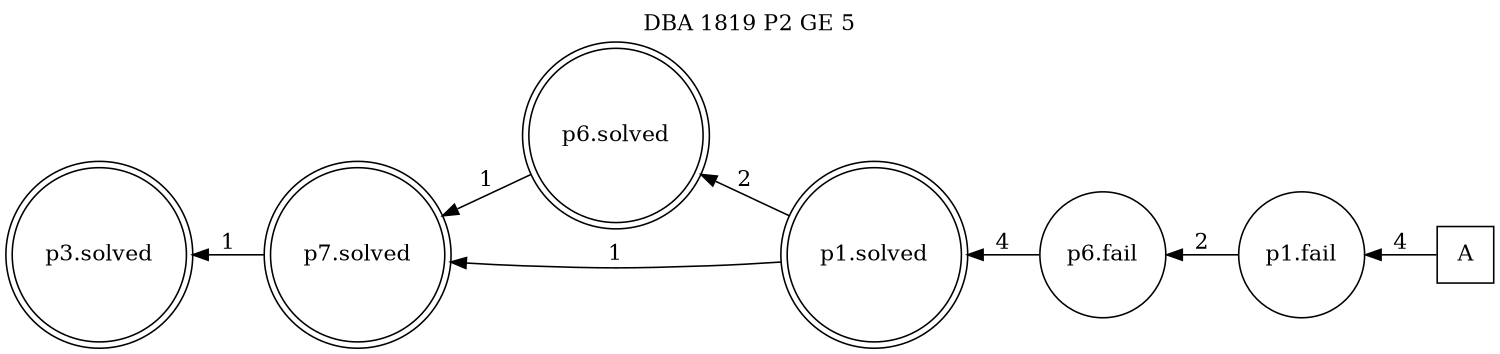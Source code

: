 digraph DBA_1819_P2_GE_5 {
labelloc="tl"
label= " DBA 1819 P2 GE 5 "
rankdir="RL";
graph [ size=" 10 , 10 !"]

"A" [shape="square" label="A"]
"p1.fail" [shape="circle" label="p1.fail"]
"p6.fail" [shape="circle" label="p6.fail"]
"p1.solved" [shape="doublecircle" label="p1.solved"]
"p6.solved" [shape="doublecircle" label="p6.solved"]
"p7.solved" [shape="doublecircle" label="p7.solved"]
"p3.solved" [shape="doublecircle" label="p3.solved"]
"A" -> "p1.fail" [ label=4]
"p1.fail" -> "p6.fail" [ label=2]
"p6.fail" -> "p1.solved" [ label=4]
"p1.solved" -> "p6.solved" [ label=2]
"p1.solved" -> "p7.solved" [ label=1]
"p6.solved" -> "p7.solved" [ label=1]
"p7.solved" -> "p3.solved" [ label=1]
}
